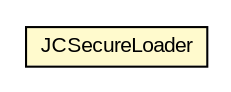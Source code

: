 #!/usr/local/bin/dot
#
# Class diagram 
# Generated by UMLGraph version 5.1 (http://www.umlgraph.org/)
#

digraph G {
	edge [fontname="arial",fontsize=10,labelfontname="arial",labelfontsize=10];
	node [fontname="arial",fontsize=10,shape=plaintext];
	nodesep=0.25;
	ranksep=0.5;
	// com.helger.jcodemodel.util.JCSecureLoader
	c15504 [label=<<table title="com.helger.jcodemodel.util.JCSecureLoader" border="0" cellborder="1" cellspacing="0" cellpadding="2" port="p" bgcolor="lemonChiffon" href="./JCSecureLoader.html">
		<tr><td><table border="0" cellspacing="0" cellpadding="1">
<tr><td align="center" balign="center"> JCSecureLoader </td></tr>
		</table></td></tr>
		</table>>, fontname="arial", fontcolor="black", fontsize=10.0];
}

